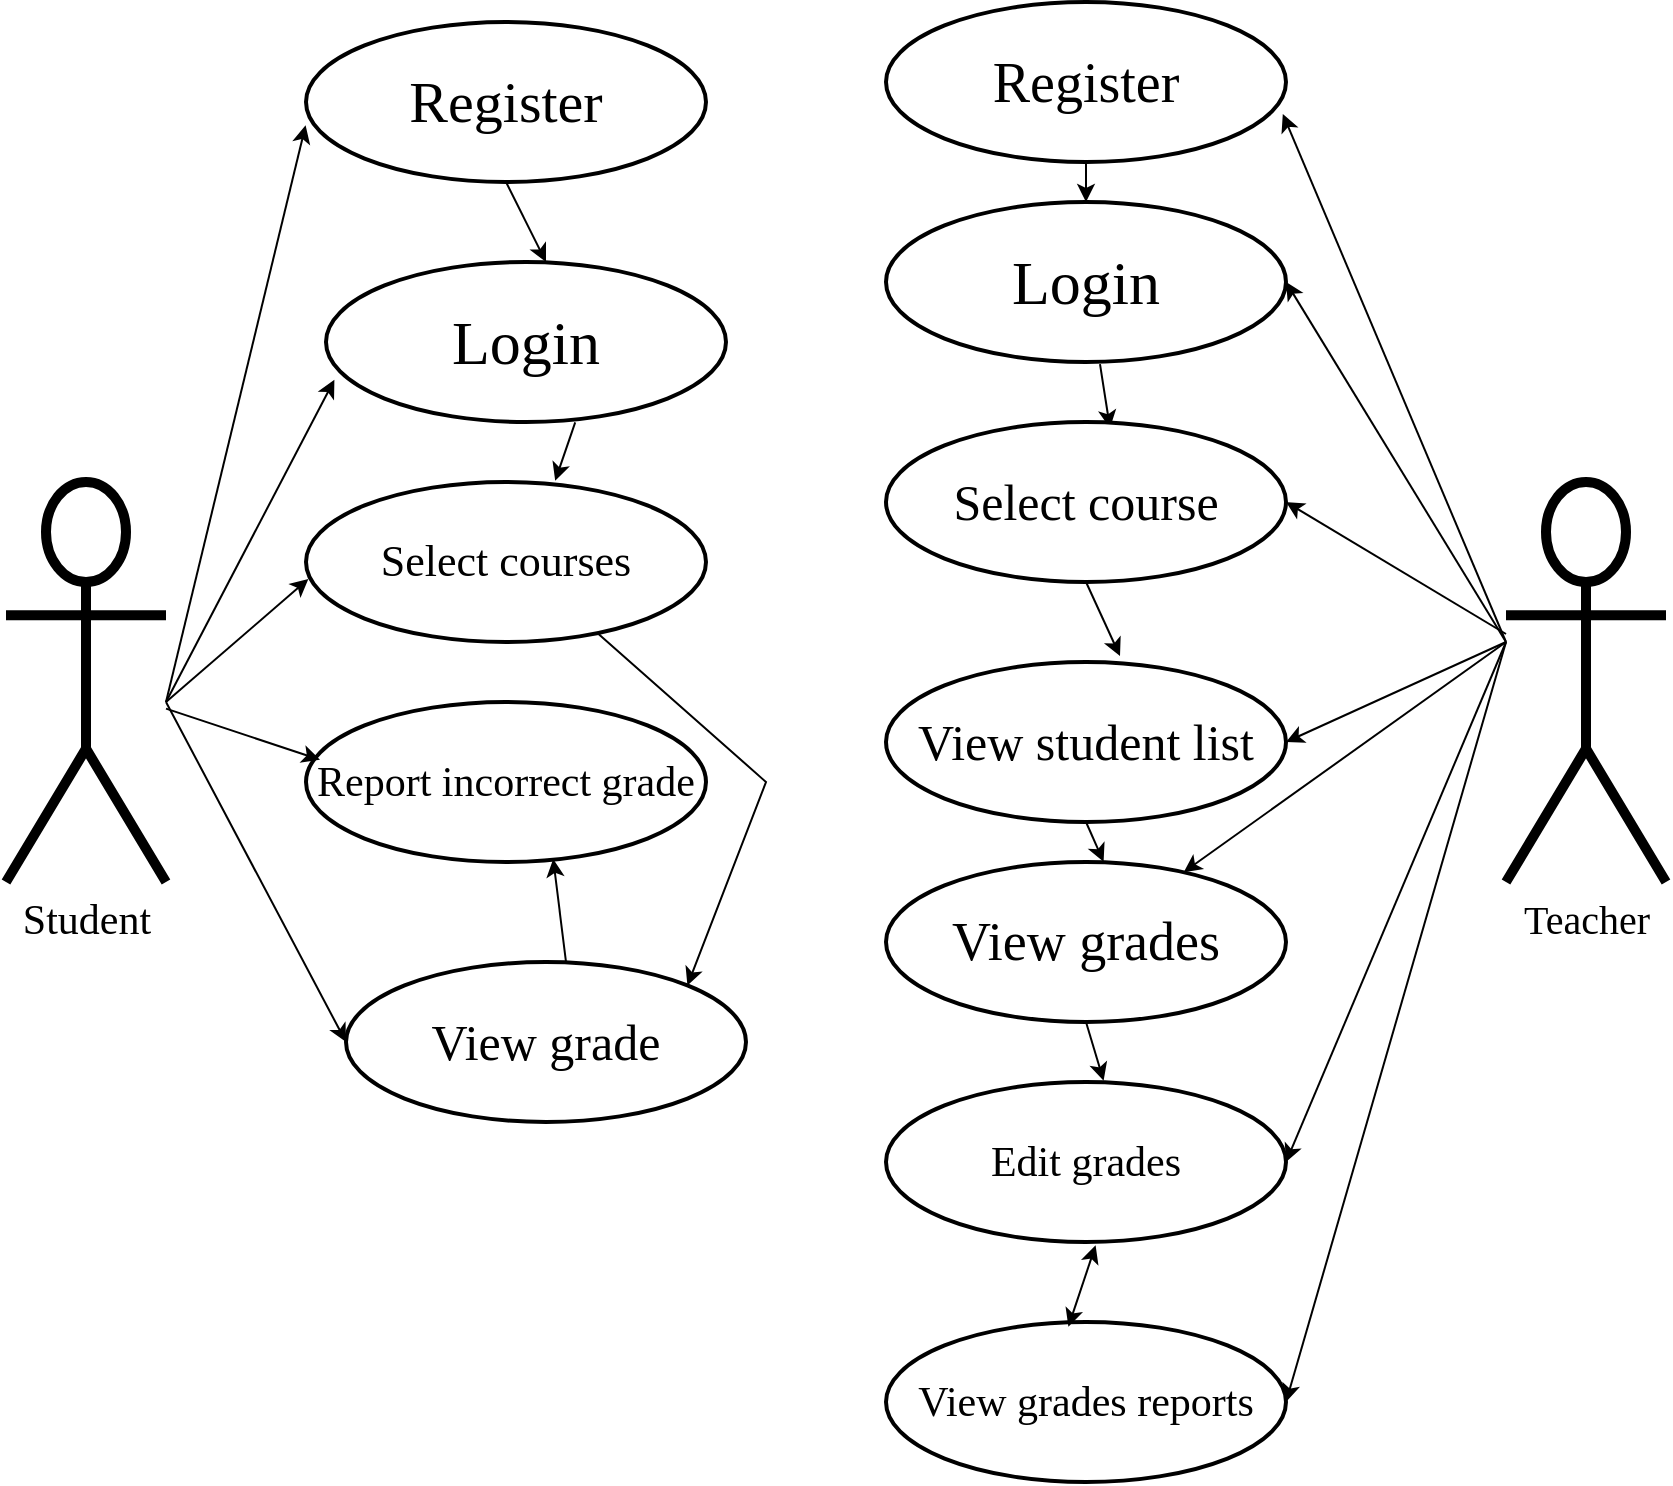 <mxfile version="27.0.9">
  <diagram name="Page-1" id="a5x9m50ZqtpsXpEKgaDl">
    <mxGraphModel dx="1706" dy="521" grid="1" gridSize="10" guides="1" tooltips="1" connect="1" arrows="1" fold="1" page="1" pageScale="1" pageWidth="850" pageHeight="1100" math="0" shadow="0">
      <root>
        <mxCell id="0" />
        <mxCell id="1" parent="0" />
        <mxCell id="IkQoRtdFDAJXz0JDN-a6-2" value="&lt;span&gt;Student&lt;/span&gt;" style="shape=umlActor;verticalLabelPosition=bottom;verticalAlign=top;html=1;outlineConnect=0;fontFamily=Times New Roman;fontSize=21;strokeWidth=5;" parent="1" vertex="1">
          <mxGeometry y="360" width="80" height="200" as="geometry" />
        </mxCell>
        <mxCell id="IkQoRtdFDAJXz0JDN-a6-3" value="Teacher" style="shape=umlActor;verticalLabelPosition=bottom;verticalAlign=top;html=1;outlineConnect=0;fontFamily=Times New Roman;fontSize=20;strokeWidth=5;" parent="1" vertex="1">
          <mxGeometry x="750" y="360" width="80" height="200" as="geometry" />
        </mxCell>
        <mxCell id="IkQoRtdFDAJXz0JDN-a6-5" value="Register" style="ellipse;whiteSpace=wrap;html=1;strokeWidth=2;fontSize=29;fontFamily=Times New Roman;" parent="1" vertex="1">
          <mxGeometry x="150" y="130" width="200" height="80" as="geometry" />
        </mxCell>
        <mxCell id="IkQoRtdFDAJXz0JDN-a6-6" value="Register" style="ellipse;whiteSpace=wrap;html=1;fontSize=28;fontFamily=Times New Roman;strokeWidth=2;" parent="1" vertex="1">
          <mxGeometry x="440" y="120" width="200" height="80" as="geometry" />
        </mxCell>
        <mxCell id="IkQoRtdFDAJXz0JDN-a6-7" value="Login" style="ellipse;whiteSpace=wrap;html=1;fontSize=31;fontFamily=Times New Roman;strokeWidth=2;" parent="1" vertex="1">
          <mxGeometry x="160" y="250" width="200" height="80" as="geometry" />
        </mxCell>
        <mxCell id="IkQoRtdFDAJXz0JDN-a6-11" value="View grade" style="ellipse;whiteSpace=wrap;html=1;fontSize=25;fontFamily=Times New Roman;strokeWidth=2;perimeterSpacing=0;" parent="1" vertex="1">
          <mxGeometry x="170" y="600" width="200" height="80" as="geometry" />
        </mxCell>
        <mxCell id="IkQoRtdFDAJXz0JDN-a6-12" value="Report incorrect grade" style="ellipse;whiteSpace=wrap;html=1;strokeWidth=2;fontSize=21;fontFamily=Times New Roman;" parent="1" vertex="1">
          <mxGeometry x="150" y="470" width="200" height="80" as="geometry" />
        </mxCell>
        <mxCell id="IkQoRtdFDAJXz0JDN-a6-14" value="Login" style="ellipse;whiteSpace=wrap;html=1;fontFamily=Times New Roman;fontSize=31;strokeWidth=2;" parent="1" vertex="1">
          <mxGeometry x="440" y="220" width="200" height="80" as="geometry" />
        </mxCell>
        <mxCell id="IkQoRtdFDAJXz0JDN-a6-16" value="View grades" style="ellipse;whiteSpace=wrap;html=1;fontFamily=Times New Roman;fontSize=27;strokeWidth=2;" parent="1" vertex="1">
          <mxGeometry x="440" y="550" width="200" height="80" as="geometry" />
        </mxCell>
        <mxCell id="IkQoRtdFDAJXz0JDN-a6-17" value="Edit grades" style="ellipse;whiteSpace=wrap;html=1;strokeWidth=2;fontFamily=Times New Roman;fontSize=21;" parent="1" vertex="1">
          <mxGeometry x="440" y="660" width="200" height="80" as="geometry" />
        </mxCell>
        <mxCell id="IkQoRtdFDAJXz0JDN-a6-18" value="View grades reports" style="ellipse;whiteSpace=wrap;html=1;fontFamily=Times New Roman;fontSize=21;strokeWidth=2;" parent="1" vertex="1">
          <mxGeometry x="440" y="780" width="200" height="80" as="geometry" />
        </mxCell>
        <mxCell id="IkQoRtdFDAJXz0JDN-a6-29" value="" style="endArrow=classic;html=1;rounded=0;entryX=-0.001;entryY=0.646;entryDx=0;entryDy=0;entryPerimeter=0;" parent="1" target="IkQoRtdFDAJXz0JDN-a6-5" edge="1">
          <mxGeometry width="50" height="50" relative="1" as="geometry">
            <mxPoint x="80" y="470" as="sourcePoint" />
            <mxPoint x="310" y="440" as="targetPoint" />
          </mxGeometry>
        </mxCell>
        <mxCell id="IkQoRtdFDAJXz0JDN-a6-31" value="" style="endArrow=classic;html=1;rounded=0;entryX=0.021;entryY=0.736;entryDx=0;entryDy=0;entryPerimeter=0;" parent="1" target="IkQoRtdFDAJXz0JDN-a6-7" edge="1">
          <mxGeometry width="50" height="50" relative="1" as="geometry">
            <mxPoint x="80" y="470" as="sourcePoint" />
            <mxPoint x="180" y="182" as="targetPoint" />
          </mxGeometry>
        </mxCell>
        <mxCell id="IkQoRtdFDAJXz0JDN-a6-32" value="" style="endArrow=classic;html=1;rounded=0;entryX=0.006;entryY=0.606;entryDx=0;entryDy=0;entryPerimeter=0;" parent="1" target="IkQoRtdFDAJXz0JDN-a6-47" edge="1">
          <mxGeometry width="50" height="50" relative="1" as="geometry">
            <mxPoint x="80" y="470" as="sourcePoint" />
            <mxPoint x="142.8" y="394.56" as="targetPoint" />
          </mxGeometry>
        </mxCell>
        <mxCell id="IkQoRtdFDAJXz0JDN-a6-33" value="" style="endArrow=classic;html=1;rounded=0;entryX=0;entryY=0.5;entryDx=0;entryDy=0;" parent="1" target="IkQoRtdFDAJXz0JDN-a6-11" edge="1">
          <mxGeometry width="50" height="50" relative="1" as="geometry">
            <mxPoint x="80" y="470" as="sourcePoint" />
            <mxPoint x="173" y="385" as="targetPoint" />
          </mxGeometry>
        </mxCell>
        <mxCell id="IkQoRtdFDAJXz0JDN-a6-34" value="" style="endArrow=classic;html=1;rounded=0;entryX=0.035;entryY=0.361;entryDx=0;entryDy=0;entryPerimeter=0;" parent="1" source="IkQoRtdFDAJXz0JDN-a6-2" target="IkQoRtdFDAJXz0JDN-a6-12" edge="1">
          <mxGeometry width="50" height="50" relative="1" as="geometry">
            <mxPoint x="100" y="460" as="sourcePoint" />
            <mxPoint x="160" y="540" as="targetPoint" />
          </mxGeometry>
        </mxCell>
        <mxCell id="IkQoRtdFDAJXz0JDN-a6-36" value="" style="endArrow=classic;html=1;rounded=0;entryX=0.992;entryY=0.7;entryDx=0;entryDy=0;entryPerimeter=0;" parent="1" target="IkQoRtdFDAJXz0JDN-a6-6" edge="1">
          <mxGeometry width="50" height="50" relative="1" as="geometry">
            <mxPoint x="750" y="440" as="sourcePoint" />
            <mxPoint x="760" y="280" as="targetPoint" />
          </mxGeometry>
        </mxCell>
        <mxCell id="IkQoRtdFDAJXz0JDN-a6-37" value="" style="endArrow=classic;html=1;rounded=0;entryX=1;entryY=0.5;entryDx=0;entryDy=0;" parent="1" target="IkQoRtdFDAJXz0JDN-a6-14" edge="1">
          <mxGeometry width="50" height="50" relative="1" as="geometry">
            <mxPoint x="750" y="440" as="sourcePoint" />
            <mxPoint x="648" y="186" as="targetPoint" />
          </mxGeometry>
        </mxCell>
        <mxCell id="IkQoRtdFDAJXz0JDN-a6-38" value="" style="endArrow=classic;html=1;rounded=0;entryX=1;entryY=0.5;entryDx=0;entryDy=0;" parent="1" target="IkQoRtdFDAJXz0JDN-a6-15" edge="1">
          <mxGeometry width="50" height="50" relative="1" as="geometry">
            <mxPoint x="750" y="440" as="sourcePoint" />
            <mxPoint x="650" y="270" as="targetPoint" />
          </mxGeometry>
        </mxCell>
        <mxCell id="IkQoRtdFDAJXz0JDN-a6-39" value="" style="endArrow=classic;html=1;rounded=0;" parent="1" target="IkQoRtdFDAJXz0JDN-a6-16" edge="1">
          <mxGeometry width="50" height="50" relative="1" as="geometry">
            <mxPoint x="750" y="440" as="sourcePoint" />
            <mxPoint x="650" y="370" as="targetPoint" />
          </mxGeometry>
        </mxCell>
        <mxCell id="IkQoRtdFDAJXz0JDN-a6-40" value="" style="endArrow=classic;html=1;rounded=0;entryX=1;entryY=0.5;entryDx=0;entryDy=0;" parent="1" target="IkQoRtdFDAJXz0JDN-a6-17" edge="1">
          <mxGeometry width="50" height="50" relative="1" as="geometry">
            <mxPoint x="750" y="440" as="sourcePoint" />
            <mxPoint x="650" y="470" as="targetPoint" />
          </mxGeometry>
        </mxCell>
        <mxCell id="IkQoRtdFDAJXz0JDN-a6-41" value="" style="endArrow=classic;html=1;rounded=0;entryX=1;entryY=0.5;entryDx=0;entryDy=0;" parent="1" target="IkQoRtdFDAJXz0JDN-a6-18" edge="1">
          <mxGeometry width="50" height="50" relative="1" as="geometry">
            <mxPoint x="750" y="440" as="sourcePoint" />
            <mxPoint x="650" y="560" as="targetPoint" />
          </mxGeometry>
        </mxCell>
        <mxCell id="IkQoRtdFDAJXz0JDN-a6-42" value="" style="endArrow=classic;html=1;rounded=0;entryX=1;entryY=0.5;entryDx=0;entryDy=0;" parent="1" source="IkQoRtdFDAJXz0JDN-a6-3" target="2_aZIBlQ4WTwFtz_fyqQ-1" edge="1">
          <mxGeometry width="50" height="50" relative="1" as="geometry">
            <mxPoint x="750" y="460" as="sourcePoint" />
            <mxPoint x="630.6" y="369.92" as="targetPoint" />
          </mxGeometry>
        </mxCell>
        <mxCell id="IkQoRtdFDAJXz0JDN-a6-43" value="" style="endArrow=classic;html=1;rounded=0;exitX=0.5;exitY=1;exitDx=0;exitDy=0;" parent="1" source="IkQoRtdFDAJXz0JDN-a6-5" edge="1">
          <mxGeometry width="50" height="50" relative="1" as="geometry">
            <mxPoint x="300" y="210" as="sourcePoint" />
            <mxPoint x="270" y="250" as="targetPoint" />
            <Array as="points" />
          </mxGeometry>
        </mxCell>
        <mxCell id="IkQoRtdFDAJXz0JDN-a6-47" value="Select courses" style="ellipse;whiteSpace=wrap;html=1;fontFamily=Times New Roman;fontSize=22;strokeWidth=2;" parent="1" vertex="1">
          <mxGeometry x="150" y="360" width="200" height="80" as="geometry" />
        </mxCell>
        <mxCell id="IkQoRtdFDAJXz0JDN-a6-48" value="" style="endArrow=classic;html=1;rounded=0;entryX=0.623;entryY=-0.008;entryDx=0;entryDy=0;exitX=0.623;exitY=1.002;exitDx=0;exitDy=0;exitPerimeter=0;entryPerimeter=0;" parent="1" source="IkQoRtdFDAJXz0JDN-a6-7" target="IkQoRtdFDAJXz0JDN-a6-47" edge="1">
          <mxGeometry width="50" height="50" relative="1" as="geometry">
            <mxPoint x="310" y="207" as="sourcePoint" />
            <mxPoint x="310" y="230" as="targetPoint" />
          </mxGeometry>
        </mxCell>
        <mxCell id="IkQoRtdFDAJXz0JDN-a6-49" value="" style="endArrow=classic;html=1;rounded=0;exitX=0.727;exitY=0.94;exitDx=0;exitDy=0;exitPerimeter=0;entryX=1;entryY=0;entryDx=0;entryDy=0;" parent="1" source="IkQoRtdFDAJXz0JDN-a6-47" target="IkQoRtdFDAJXz0JDN-a6-11" edge="1">
          <mxGeometry width="50" height="50" relative="1" as="geometry">
            <mxPoint x="295" y="310" as="sourcePoint" />
            <mxPoint x="295" y="329" as="targetPoint" />
            <Array as="points">
              <mxPoint x="380" y="510" />
            </Array>
          </mxGeometry>
        </mxCell>
        <mxCell id="IkQoRtdFDAJXz0JDN-a6-50" value="" style="endArrow=classic;html=1;rounded=0;entryX=0.618;entryY=0.981;entryDx=0;entryDy=0;exitX=0.55;exitY=0;exitDx=0;exitDy=0;exitPerimeter=0;entryPerimeter=0;" parent="1" source="IkQoRtdFDAJXz0JDN-a6-11" target="IkQoRtdFDAJXz0JDN-a6-12" edge="1">
          <mxGeometry width="50" height="50" relative="1" as="geometry">
            <mxPoint x="295" y="310" as="sourcePoint" />
            <mxPoint x="295" y="329" as="targetPoint" />
          </mxGeometry>
        </mxCell>
        <mxCell id="IkQoRtdFDAJXz0JDN-a6-52" value="" style="endArrow=classic;html=1;rounded=0;entryX=0.5;entryY=0;entryDx=0;entryDy=0;exitX=0.5;exitY=1;exitDx=0;exitDy=0;" parent="1" source="IkQoRtdFDAJXz0JDN-a6-6" target="IkQoRtdFDAJXz0JDN-a6-14" edge="1">
          <mxGeometry width="50" height="50" relative="1" as="geometry">
            <mxPoint x="310" y="207" as="sourcePoint" />
            <mxPoint x="310" y="230" as="targetPoint" />
          </mxGeometry>
        </mxCell>
        <mxCell id="IkQoRtdFDAJXz0JDN-a6-15" value="View student list" style="ellipse;whiteSpace=wrap;html=1;strokeWidth=2;fontSize=25;fontFamily=Times New Roman;" parent="1" vertex="1">
          <mxGeometry x="440" y="450" width="200" height="80" as="geometry" />
        </mxCell>
        <mxCell id="IkQoRtdFDAJXz0JDN-a6-56" value="" style="endArrow=classic;html=1;rounded=0;entryX=0.56;entryY=0.038;entryDx=0;entryDy=0;entryPerimeter=0;exitX=0.535;exitY=1.013;exitDx=0;exitDy=0;exitPerimeter=0;" parent="1" source="IkQoRtdFDAJXz0JDN-a6-14" target="2_aZIBlQ4WTwFtz_fyqQ-1" edge="1">
          <mxGeometry width="50" height="50" relative="1" as="geometry">
            <mxPoint x="550" y="320" as="sourcePoint" />
            <mxPoint x="560" y="330" as="targetPoint" />
          </mxGeometry>
        </mxCell>
        <mxCell id="IkQoRtdFDAJXz0JDN-a6-57" value="" style="endArrow=classic;html=1;rounded=0;entryX=0.544;entryY=-0.001;entryDx=0;entryDy=0;exitX=0.5;exitY=1;exitDx=0;exitDy=0;entryPerimeter=0;" parent="1" source="IkQoRtdFDAJXz0JDN-a6-15" target="IkQoRtdFDAJXz0JDN-a6-16" edge="1">
          <mxGeometry width="50" height="50" relative="1" as="geometry">
            <mxPoint x="560" y="410" as="sourcePoint" />
            <mxPoint x="568" y="441" as="targetPoint" />
          </mxGeometry>
        </mxCell>
        <mxCell id="IkQoRtdFDAJXz0JDN-a6-58" value="" style="endArrow=classic;html=1;rounded=0;entryX=0.544;entryY=-0.008;entryDx=0;entryDy=0;exitX=0.5;exitY=1;exitDx=0;exitDy=0;entryPerimeter=0;" parent="1" source="IkQoRtdFDAJXz0JDN-a6-16" target="IkQoRtdFDAJXz0JDN-a6-17" edge="1">
          <mxGeometry width="50" height="50" relative="1" as="geometry">
            <mxPoint x="560" y="510" as="sourcePoint" />
            <mxPoint x="559" y="530" as="targetPoint" />
          </mxGeometry>
        </mxCell>
        <mxCell id="IkQoRtdFDAJXz0JDN-a6-60" value="" style="endArrow=classic;startArrow=classic;html=1;rounded=0;exitX=0.456;exitY=0.029;exitDx=0;exitDy=0;exitPerimeter=0;entryX=0.524;entryY=1.021;entryDx=0;entryDy=0;entryPerimeter=0;" parent="1" source="IkQoRtdFDAJXz0JDN-a6-18" target="IkQoRtdFDAJXz0JDN-a6-17" edge="1">
          <mxGeometry width="50" height="50" relative="1" as="geometry">
            <mxPoint x="420" y="640" as="sourcePoint" />
            <mxPoint x="470" y="590" as="targetPoint" />
          </mxGeometry>
        </mxCell>
        <mxCell id="2_aZIBlQ4WTwFtz_fyqQ-1" value="Select course" style="ellipse;whiteSpace=wrap;html=1;fontFamily=Times New Roman;fontSize=25;strokeWidth=2;" parent="1" vertex="1">
          <mxGeometry x="440" y="330" width="200" height="80" as="geometry" />
        </mxCell>
        <mxCell id="2_aZIBlQ4WTwFtz_fyqQ-2" value="" style="endArrow=classic;html=1;rounded=0;entryX=0.585;entryY=-0.037;entryDx=0;entryDy=0;exitX=0.5;exitY=1;exitDx=0;exitDy=0;entryPerimeter=0;" parent="1" source="2_aZIBlQ4WTwFtz_fyqQ-1" target="IkQoRtdFDAJXz0JDN-a6-15" edge="1">
          <mxGeometry width="50" height="50" relative="1" as="geometry">
            <mxPoint x="560" y="400" as="sourcePoint" />
            <mxPoint x="562" y="413" as="targetPoint" />
          </mxGeometry>
        </mxCell>
      </root>
    </mxGraphModel>
  </diagram>
</mxfile>
